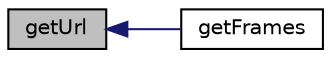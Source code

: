 digraph "getUrl"
{
  edge [fontname="Helvetica",fontsize="10",labelfontname="Helvetica",labelfontsize="10"];
  node [fontname="Helvetica",fontsize="10",shape=record];
  rankdir="LR";
  Node1 [label="getUrl",height=0.2,width=0.4,color="black", fillcolor="grey75", style="filled" fontcolor="black"];
  Node1 -> Node2 [dir="back",color="midnightblue",fontsize="10",style="solid",fontname="Helvetica"];
  Node2 [label="getFrames",height=0.2,width=0.4,color="black", fillcolor="white", style="filled",URL="$class_simple_page.html#a3e66056e82f1a966cc1037678f3a38df"];
}
